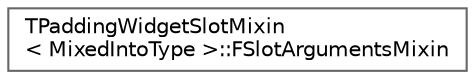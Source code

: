 digraph "Graphical Class Hierarchy"
{
 // INTERACTIVE_SVG=YES
 // LATEX_PDF_SIZE
  bgcolor="transparent";
  edge [fontname=Helvetica,fontsize=10,labelfontname=Helvetica,labelfontsize=10];
  node [fontname=Helvetica,fontsize=10,shape=box,height=0.2,width=0.4];
  rankdir="LR";
  Node0 [id="Node000000",label="TPaddingWidgetSlotMixin\l\< MixedIntoType \>::FSlotArgumentsMixin",height=0.2,width=0.4,color="grey40", fillcolor="white", style="filled",URL="$d3/d04/structTPaddingWidgetSlotMixin_1_1FSlotArgumentsMixin.html",tooltip=" "];
}
